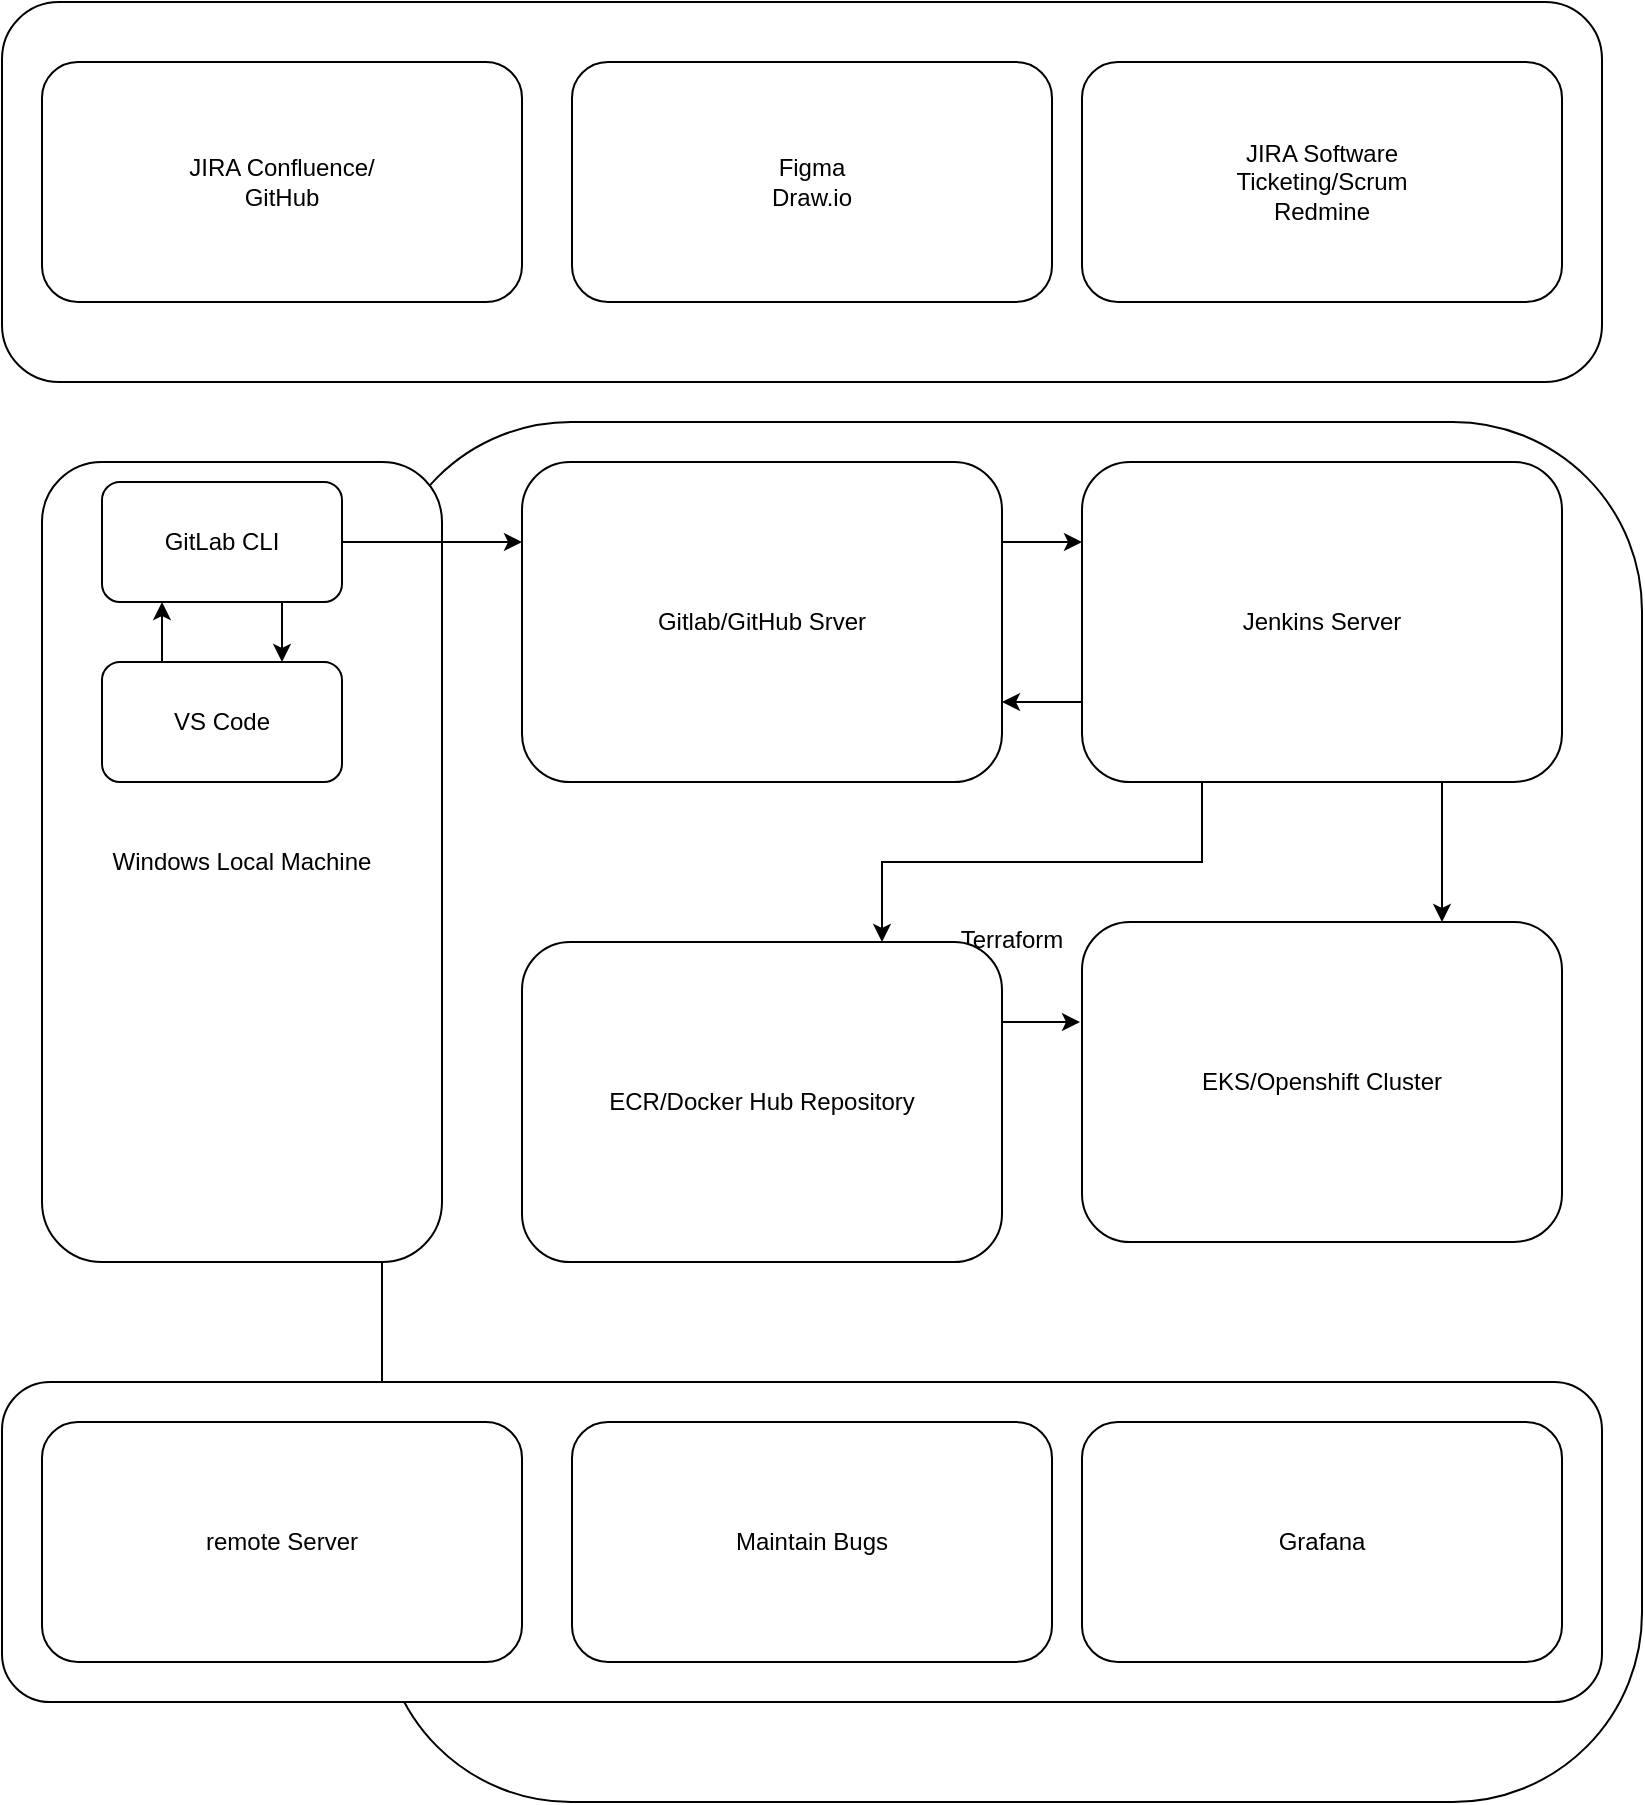 <mxfile version="21.7.5" type="device">
  <diagram name="Page-1" id="Qlh1LtlmmyV19PjFiwTe">
    <mxGraphModel dx="1418" dy="1928" grid="1" gridSize="10" guides="1" tooltips="1" connect="1" arrows="1" fold="1" page="1" pageScale="1" pageWidth="850" pageHeight="1100" math="0" shadow="0">
      <root>
        <mxCell id="0" />
        <mxCell id="1" parent="0" />
        <mxCell id="1I7tVT2Orrz4Fad0iwcI-13" value="Terraform&lt;br&gt;&lt;br&gt;&lt;br&gt;&lt;br&gt;&lt;br&gt;&lt;br&gt;&lt;br&gt;&lt;br&gt;&lt;br&gt;&lt;br&gt;&lt;br&gt;&lt;br&gt;&lt;br&gt;" style="rounded=1;whiteSpace=wrap;html=1;" parent="1" vertex="1">
          <mxGeometry x="210" y="140" width="630" height="690" as="geometry" />
        </mxCell>
        <mxCell id="1I7tVT2Orrz4Fad0iwcI-33" value="" style="rounded=1;whiteSpace=wrap;html=1;" parent="1" vertex="1">
          <mxGeometry x="20" y="620" width="800" height="160" as="geometry" />
        </mxCell>
        <mxCell id="1I7tVT2Orrz4Fad0iwcI-31" value="" style="rounded=1;whiteSpace=wrap;html=1;" parent="1" vertex="1">
          <mxGeometry x="20" y="-70" width="800" height="190" as="geometry" />
        </mxCell>
        <mxCell id="1I7tVT2Orrz4Fad0iwcI-2" value="Windows Local Machine" style="rounded=1;whiteSpace=wrap;html=1;" parent="1" vertex="1">
          <mxGeometry x="40" y="160" width="200" height="400" as="geometry" />
        </mxCell>
        <mxCell id="1I7tVT2Orrz4Fad0iwcI-12" style="edgeStyle=orthogonalEdgeStyle;rounded=0;orthogonalLoop=1;jettySize=auto;html=1;exitX=0.75;exitY=1;exitDx=0;exitDy=0;entryX=0.75;entryY=0;entryDx=0;entryDy=0;" parent="1" source="1I7tVT2Orrz4Fad0iwcI-3" target="1I7tVT2Orrz4Fad0iwcI-4" edge="1">
          <mxGeometry relative="1" as="geometry" />
        </mxCell>
        <mxCell id="1I7tVT2Orrz4Fad0iwcI-22" style="edgeStyle=orthogonalEdgeStyle;rounded=0;orthogonalLoop=1;jettySize=auto;html=1;exitX=0;exitY=0.75;exitDx=0;exitDy=0;entryX=1;entryY=0.75;entryDx=0;entryDy=0;" parent="1" source="1I7tVT2Orrz4Fad0iwcI-3" target="1I7tVT2Orrz4Fad0iwcI-7" edge="1">
          <mxGeometry relative="1" as="geometry" />
        </mxCell>
        <mxCell id="1I7tVT2Orrz4Fad0iwcI-24" style="edgeStyle=orthogonalEdgeStyle;rounded=0;orthogonalLoop=1;jettySize=auto;html=1;exitX=0.25;exitY=1;exitDx=0;exitDy=0;entryX=0.75;entryY=0;entryDx=0;entryDy=0;" parent="1" source="1I7tVT2Orrz4Fad0iwcI-3" target="1I7tVT2Orrz4Fad0iwcI-23" edge="1">
          <mxGeometry relative="1" as="geometry" />
        </mxCell>
        <mxCell id="1I7tVT2Orrz4Fad0iwcI-3" value="Jenkins Server" style="rounded=1;whiteSpace=wrap;html=1;" parent="1" vertex="1">
          <mxGeometry x="560" y="160" width="240" height="160" as="geometry" />
        </mxCell>
        <mxCell id="1I7tVT2Orrz4Fad0iwcI-4" value="EKS/Openshift Cluster" style="rounded=1;whiteSpace=wrap;html=1;" parent="1" vertex="1">
          <mxGeometry x="560" y="390" width="240" height="160" as="geometry" />
        </mxCell>
        <mxCell id="1I7tVT2Orrz4Fad0iwcI-5" value="remote Server" style="rounded=1;whiteSpace=wrap;html=1;" parent="1" vertex="1">
          <mxGeometry x="40" y="640" width="240" height="120" as="geometry" />
        </mxCell>
        <mxCell id="1I7tVT2Orrz4Fad0iwcI-11" style="edgeStyle=orthogonalEdgeStyle;rounded=0;orthogonalLoop=1;jettySize=auto;html=1;exitX=1;exitY=0.25;exitDx=0;exitDy=0;entryX=0;entryY=0.25;entryDx=0;entryDy=0;" parent="1" source="1I7tVT2Orrz4Fad0iwcI-7" target="1I7tVT2Orrz4Fad0iwcI-3" edge="1">
          <mxGeometry relative="1" as="geometry" />
        </mxCell>
        <mxCell id="1I7tVT2Orrz4Fad0iwcI-7" value="Gitlab/GitHub Srver" style="rounded=1;whiteSpace=wrap;html=1;" parent="1" vertex="1">
          <mxGeometry x="280" y="160" width="240" height="160" as="geometry" />
        </mxCell>
        <mxCell id="1I7tVT2Orrz4Fad0iwcI-10" style="edgeStyle=orthogonalEdgeStyle;rounded=0;orthogonalLoop=1;jettySize=auto;html=1;exitX=1;exitY=0.5;exitDx=0;exitDy=0;entryX=0;entryY=0.25;entryDx=0;entryDy=0;" parent="1" source="1I7tVT2Orrz4Fad0iwcI-8" target="1I7tVT2Orrz4Fad0iwcI-7" edge="1">
          <mxGeometry relative="1" as="geometry" />
        </mxCell>
        <mxCell id="1I7tVT2Orrz4Fad0iwcI-17" style="edgeStyle=orthogonalEdgeStyle;rounded=0;orthogonalLoop=1;jettySize=auto;html=1;exitX=0.75;exitY=1;exitDx=0;exitDy=0;entryX=0.75;entryY=0;entryDx=0;entryDy=0;" parent="1" source="1I7tVT2Orrz4Fad0iwcI-8" target="1I7tVT2Orrz4Fad0iwcI-14" edge="1">
          <mxGeometry relative="1" as="geometry" />
        </mxCell>
        <mxCell id="1I7tVT2Orrz4Fad0iwcI-8" value="GitLab CLI" style="rounded=1;whiteSpace=wrap;html=1;" parent="1" vertex="1">
          <mxGeometry x="70" y="170" width="120" height="60" as="geometry" />
        </mxCell>
        <mxCell id="1I7tVT2Orrz4Fad0iwcI-21" style="edgeStyle=orthogonalEdgeStyle;rounded=0;orthogonalLoop=1;jettySize=auto;html=1;exitX=0.25;exitY=0;exitDx=0;exitDy=0;entryX=0.25;entryY=1;entryDx=0;entryDy=0;" parent="1" source="1I7tVT2Orrz4Fad0iwcI-14" target="1I7tVT2Orrz4Fad0iwcI-8" edge="1">
          <mxGeometry relative="1" as="geometry" />
        </mxCell>
        <mxCell id="1I7tVT2Orrz4Fad0iwcI-14" value="VS Code" style="rounded=1;whiteSpace=wrap;html=1;" parent="1" vertex="1">
          <mxGeometry x="70" y="260" width="120" height="60" as="geometry" />
        </mxCell>
        <mxCell id="1I7tVT2Orrz4Fad0iwcI-25" style="edgeStyle=orthogonalEdgeStyle;rounded=0;orthogonalLoop=1;jettySize=auto;html=1;exitX=1;exitY=0.25;exitDx=0;exitDy=0;entryX=-0.004;entryY=0.313;entryDx=0;entryDy=0;entryPerimeter=0;" parent="1" source="1I7tVT2Orrz4Fad0iwcI-23" target="1I7tVT2Orrz4Fad0iwcI-4" edge="1">
          <mxGeometry relative="1" as="geometry" />
        </mxCell>
        <mxCell id="1I7tVT2Orrz4Fad0iwcI-23" value="ECR/Docker Hub Repository" style="rounded=1;whiteSpace=wrap;html=1;" parent="1" vertex="1">
          <mxGeometry x="280" y="400" width="240" height="160" as="geometry" />
        </mxCell>
        <mxCell id="1I7tVT2Orrz4Fad0iwcI-26" value="JIRA Confluence/&lt;br&gt;GitHub" style="rounded=1;whiteSpace=wrap;html=1;" parent="1" vertex="1">
          <mxGeometry x="40" y="-40" width="240" height="120" as="geometry" />
        </mxCell>
        <mxCell id="1I7tVT2Orrz4Fad0iwcI-27" value="Grafana" style="rounded=1;whiteSpace=wrap;html=1;" parent="1" vertex="1">
          <mxGeometry x="560" y="640" width="240" height="120" as="geometry" />
        </mxCell>
        <mxCell id="1I7tVT2Orrz4Fad0iwcI-28" value="Figma&lt;br&gt;Draw.io" style="rounded=1;whiteSpace=wrap;html=1;" parent="1" vertex="1">
          <mxGeometry x="305" y="-40" width="240" height="120" as="geometry" />
        </mxCell>
        <mxCell id="1I7tVT2Orrz4Fad0iwcI-29" value="JIRA Software&lt;br&gt;Ticketing/Scrum&lt;br&gt;Redmine" style="rounded=1;whiteSpace=wrap;html=1;" parent="1" vertex="1">
          <mxGeometry x="560" y="-40" width="240" height="120" as="geometry" />
        </mxCell>
        <mxCell id="1I7tVT2Orrz4Fad0iwcI-30" value="Maintain Bugs" style="rounded=1;whiteSpace=wrap;html=1;" parent="1" vertex="1">
          <mxGeometry x="305" y="640" width="240" height="120" as="geometry" />
        </mxCell>
      </root>
    </mxGraphModel>
  </diagram>
</mxfile>
